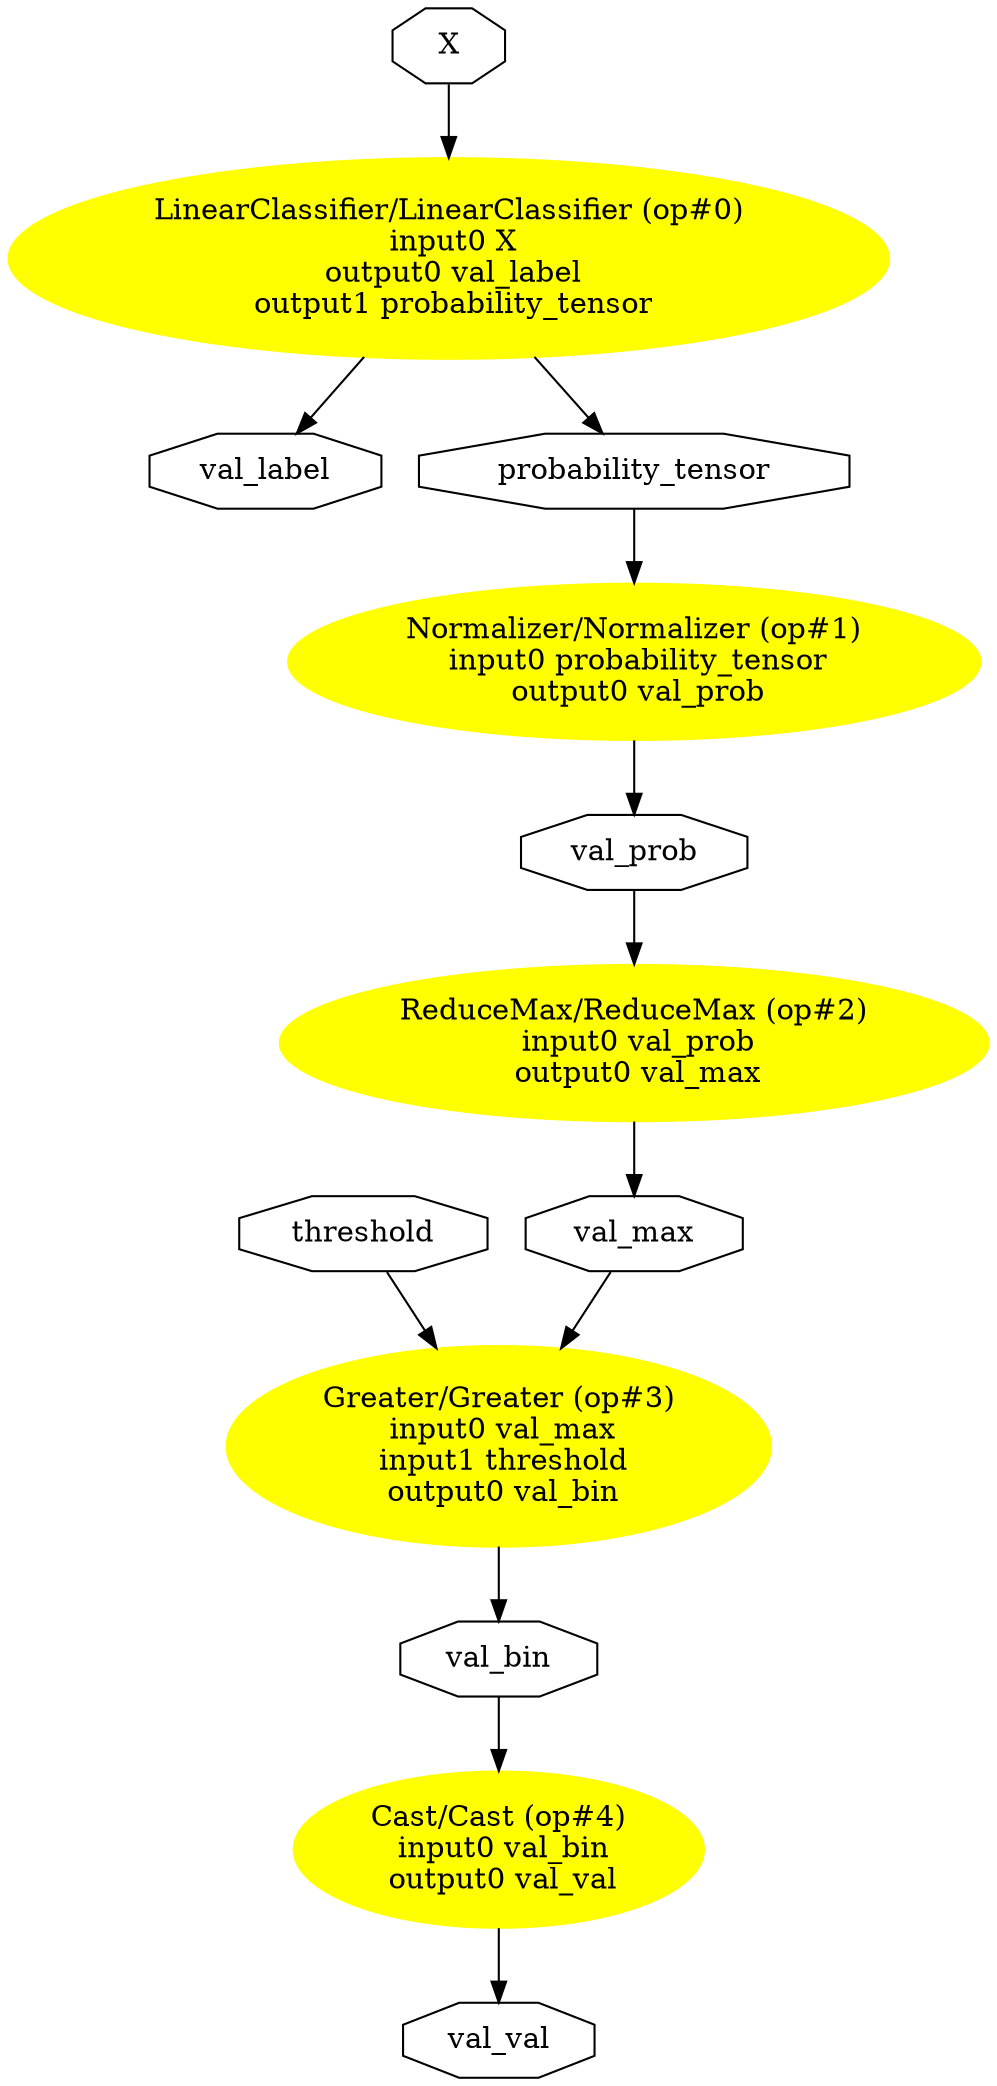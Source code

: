 digraph "ONNX(ValidatorClassifier)" {
	graph [bb="0,0,379.47,993.19",
		rankdir=TB
	];
	node [label="\N"];
	"LinearClassifier/LinearClassifier (op#0)\n input0 X\n output0 val_label\n output1 probability_tensor"	 [URL="javascript:alert('')",
		color=yellow,
		fillcolor=yellow,
		height=1.3356,
		pos="166.17,873.11",
		style=filled,
		width=4.6158];
	val_label0	 [height=0.5,
		label=val_label,
		pos="93.17,771.03",
		shape=octagon,
		width=1.2702];
	"LinearClassifier/LinearClassifier (op#0)\n input0 X\n output0 val_label\n output1 probability_tensor" -> val_label0	 [pos="e,105.64,789.12 132.45,825.88 125.28,816.04 117.96,806.01 111.61,797.31"];
	probability_tensor0	 [height=0.5,
		label=probability_tensor,
		pos="240.17,771.03",
		shape=octagon,
		width=2.3254];
	"LinearClassifier/LinearClassifier (op#0)\n input0 X\n output0 val_label\n output1 probability_tensor" -> probability_tensor0	 [pos="e,227.53,789.12 200.35,825.88 207.63,816.04 215.04,806.01 221.47,797.31"];
	X0	 [height=0.5,
		label=X,
		pos="166.17,975.19",
		shape=octagon,
		width=0.75];
	X0 -> "LinearClassifier/LinearClassifier (op#0)\n input0 X\n output0 val_label\n output1 probability_tensor"	 [pos="e,166.17,921.44 166.17,956.76 166.17,949.52 166.17,940.67 166.17,931.48"];
	"Normalizer/Normalizer (op#1)\n input0 probability_tensor\n output0 val_prob"	 [URL="javascript:alert('')",
		color=yellow,
		fillcolor=yellow,
		height=1.041,
		pos="240.17,679.55",
		style=filled,
		width=3.6141];
	probability_tensor0 -> "Normalizer/Normalizer (op#1)\n input0 probability_tensor\n output0 val_prob"	 [pos="e,240.17,717.38 240.17,752.77 240.17,745.47 240.17,736.57 240.17,727.54"];
	val_prob0	 [height=0.5,
		label=val_prob,
		pos="240.17,588.07",
		shape=octagon,
		width=1.3093];
	"Normalizer/Normalizer (op#1)\n input0 probability_tensor\n output0 val_prob" -> val_prob0	 [pos="e,240.17,606.22 240.17,641.9 240.17,633.4 240.17,624.51 240.17,616.49"];
	"ReduceMax/ReduceMax (op#2)\n input0 val_prob\n output0 val_max"	 [URL="javascript:alert('')",
		color=yellow,
		fillcolor=yellow,
		height=1.041,
		pos="240.17,496.6",
		style=filled,
		width=3.8694];
	val_prob0 -> "ReduceMax/ReduceMax (op#2)\n input0 val_prob\n output0 val_max"	 [pos="e,240.17,534.43 240.17,569.82 240.17,562.52 240.17,553.61 240.17,544.59"];
	val_max0	 [height=0.5,
		label=val_max,
		pos="240.17,405.12",
		shape=octagon,
		width=1.2311];
	"ReduceMax/ReduceMax (op#2)\n input0 val_prob\n output0 val_max" -> val_max0	 [pos="e,240.17,423.27 240.17,458.94 240.17,450.45 240.17,441.55 240.17,433.54"];
	"Greater/Greater (op#3)\n input0 val_max\n input1 threshold\n output0 val_bin"	 [URL="javascript:alert('')",
		color=yellow,
		fillcolor=yellow,
		height=1.3356,
		pos="185.17,303.04",
		style=filled,
		width=2.8481];
	val_max0 -> "Greater/Greater (op#3)\n input0 val_max\n input1 threshold\n output0 val_bin"	 [pos="e,210.47,350.08 230.59,386.69 226.26,378.8 220.87,369.01 215.35,358.95"];
	val_bin0	 [height=0.5,
		label=val_bin,
		pos="185.17,200.95",
		shape=octagon,
		width=1.1139];
	"Greater/Greater (op#3)\n input0 val_max\n input1 threshold\n output0 val_bin" -> val_bin0	 [pos="e,185.17,219.18 185.17,254.93 185.17,246.14 185.17,237.24 185.17,229.3"];
	threshold0	 [height=0.5,
		label=threshold,
		pos="130.17,405.12",
		shape=octagon,
		width=1.3288];
	threshold0 -> "Greater/Greater (op#3)\n input0 val_max\n input1 threshold\n output0 val_bin"	 [pos="e,159.87,350.08 139.75,386.69 144.08,378.8 149.47,369.01 154.99,358.95"];
	"Cast/Cast (op#4)\n input0 val_bin\n output0 val_val"	 [URL="javascript:alert('')",
		color=yellow,
		fillcolor=yellow,
		height=1.041,
		pos="185.17,109.48",
		style=filled,
		width=2.2195];
	val_bin0 -> "Cast/Cast (op#4)\n input0 val_bin\n output0 val_val"	 [pos="e,185.17,147.31 185.17,182.7 185.17,175.4 185.17,166.49 185.17,157.47"];
	val_val0	 [height=0.5,
		label=val_val,
		pos="185.17,18",
		shape=octagon,
		width=1.0943];
	"Cast/Cast (op#4)\n input0 val_bin\n output0 val_val" -> val_val0	 [pos="e,185.17,36.146 185.17,71.825 185.17,63.331 185.17,54.434 185.17,46.416"];
}

